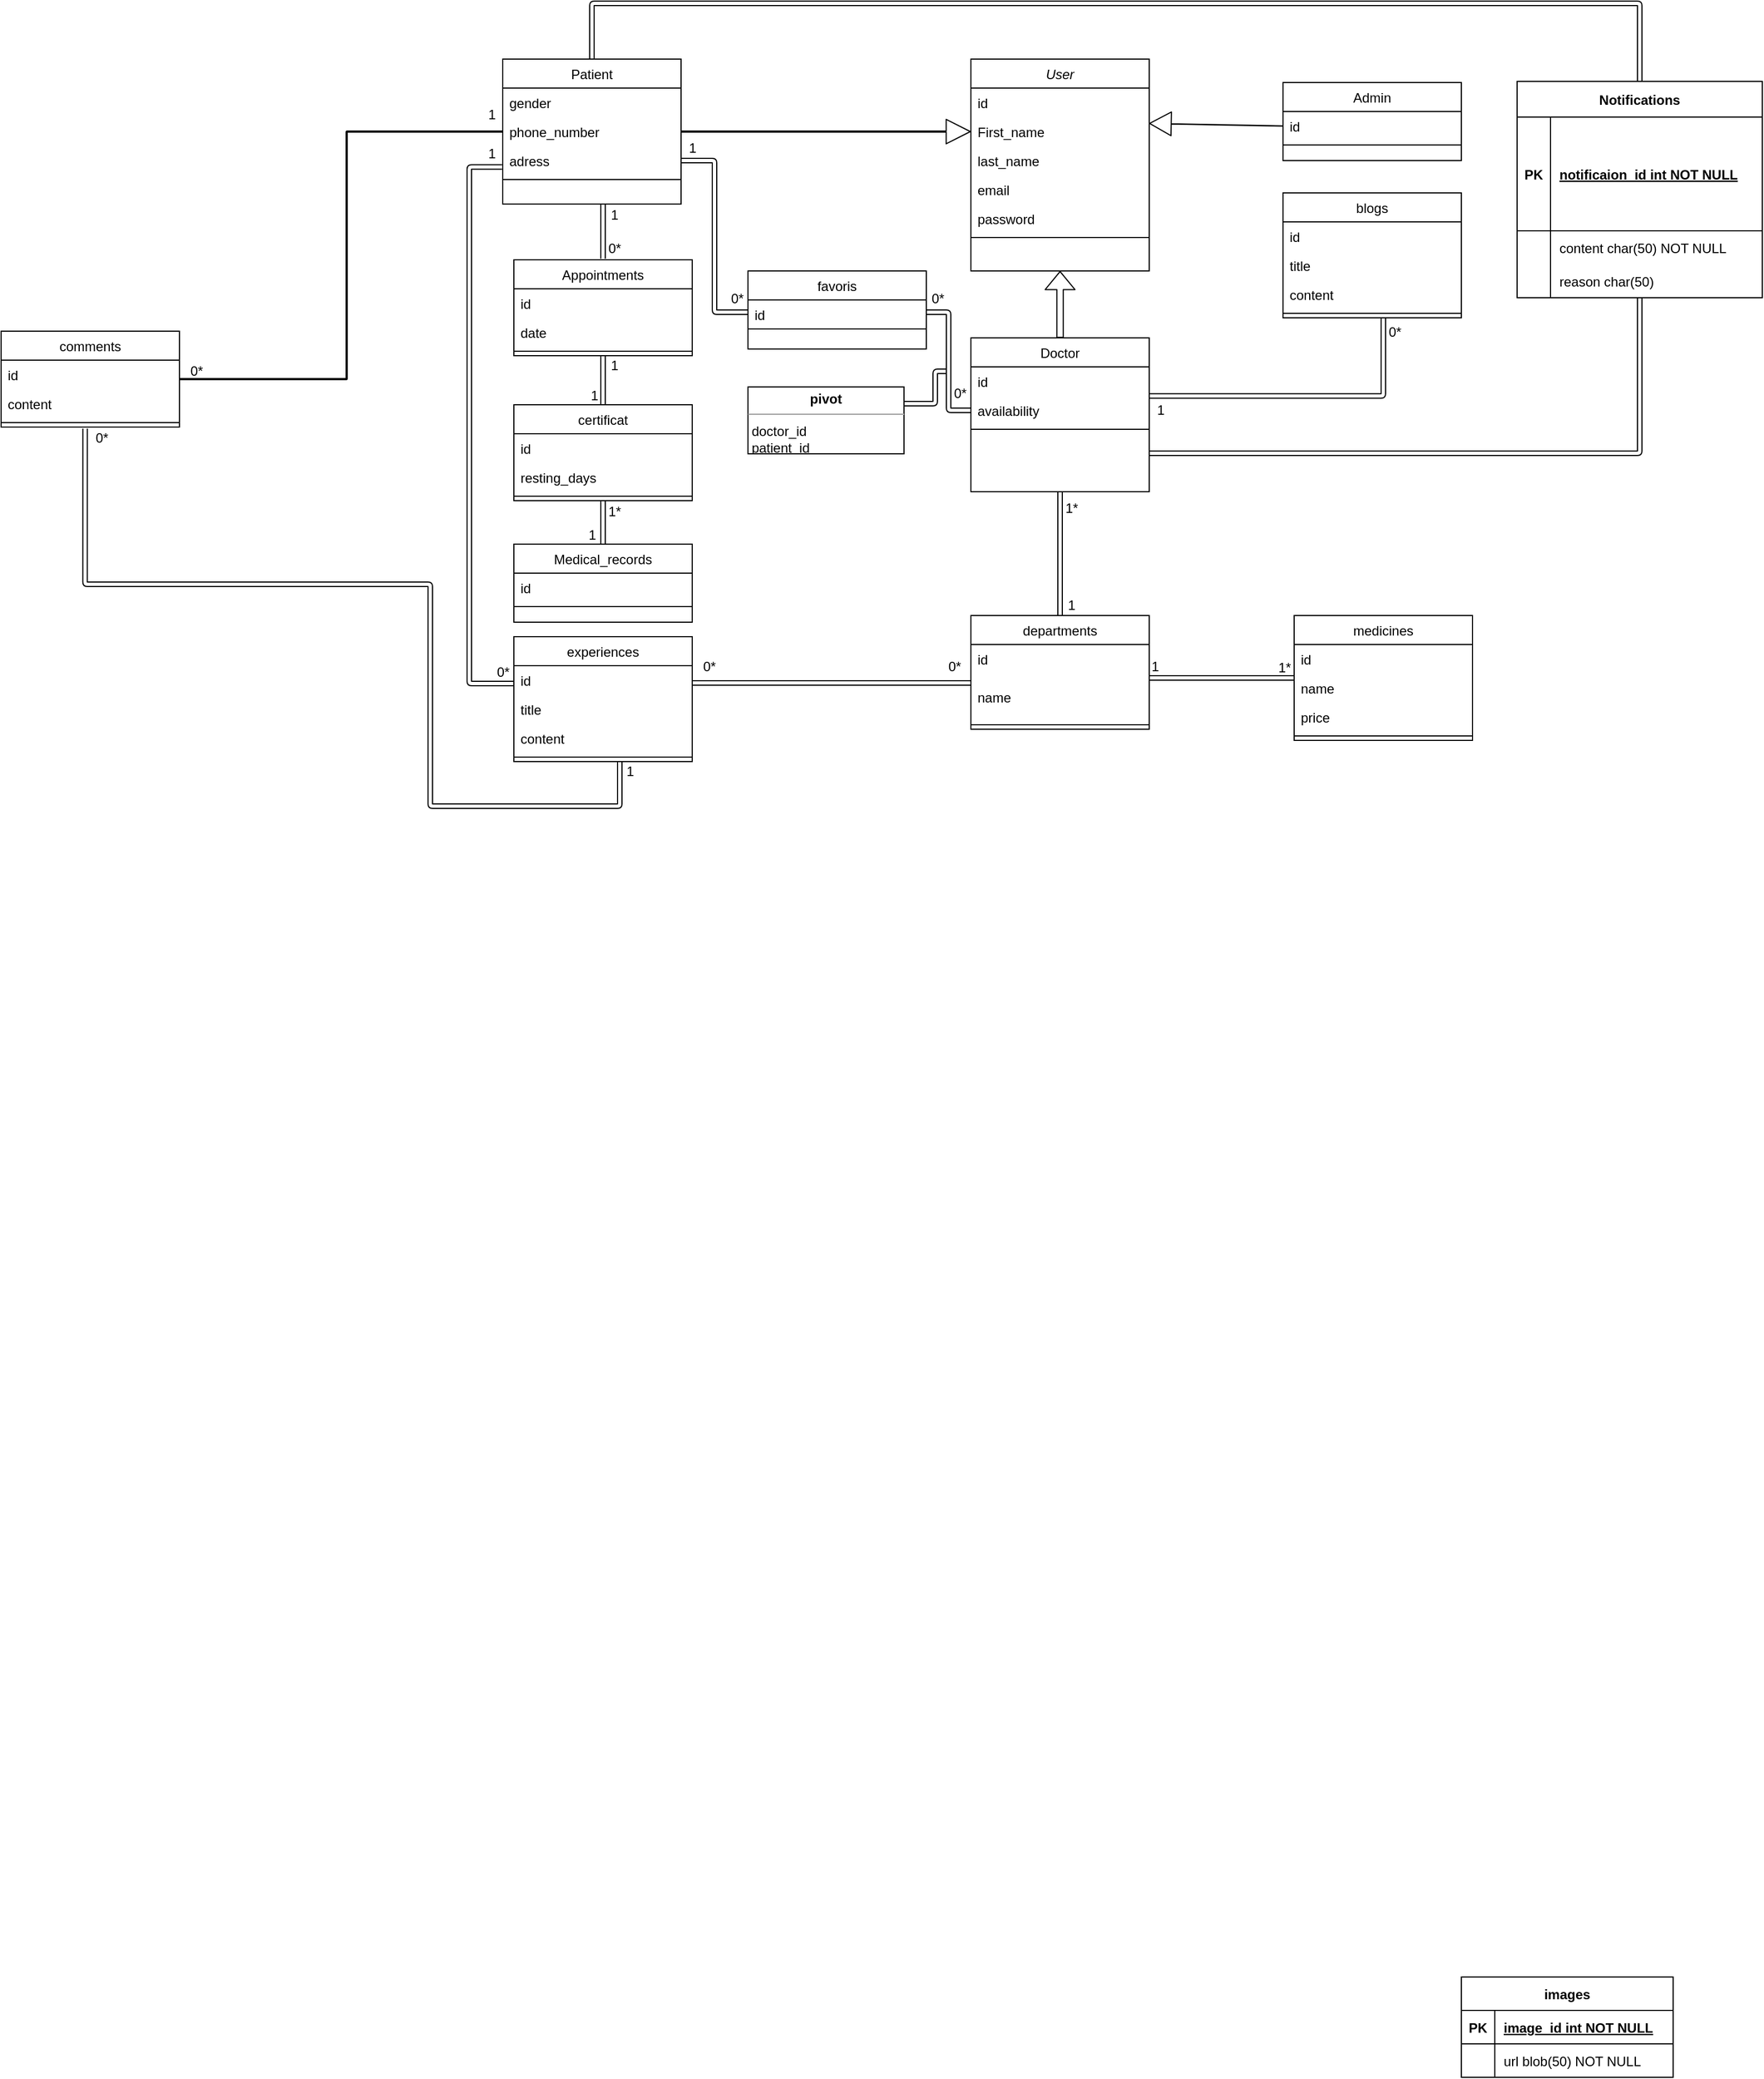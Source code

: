<mxfile>
    <diagram id="GbZsySZJOEip1e0nFrHj" name="Page-1">
        <mxGraphModel dx="3099" dy="2136" grid="1" gridSize="10" guides="1" tooltips="1" connect="1" arrows="1" fold="1" page="1" pageScale="1" pageWidth="850" pageHeight="1100" math="1" shadow="0">
            <root>
                <mxCell id="0"/>
                <mxCell id="1" parent="0"/>
                <mxCell id="63" value="User&#10;" style="swimlane;fontStyle=2;align=center;verticalAlign=top;childLayout=stackLayout;horizontal=1;startSize=26;horizontalStack=0;resizeParent=1;resizeLast=0;collapsible=1;marginBottom=0;rounded=0;shadow=0;strokeWidth=1;" parent="1" vertex="1">
                    <mxGeometry x="400" y="20" width="160" height="190" as="geometry">
                        <mxRectangle x="230" y="140" width="160" height="26" as="alternateBounds"/>
                    </mxGeometry>
                </mxCell>
                <mxCell id="64" value="id" style="text;align=left;verticalAlign=top;spacingLeft=4;spacingRight=4;overflow=hidden;rotatable=0;points=[[0,0.5],[1,0.5]];portConstraint=eastwest;" parent="63" vertex="1">
                    <mxGeometry y="26" width="160" height="26" as="geometry"/>
                </mxCell>
                <mxCell id="130" value="First_name" style="text;align=left;verticalAlign=top;spacingLeft=4;spacingRight=4;overflow=hidden;rotatable=0;points=[[0,0.5],[1,0.5]];portConstraint=eastwest;" parent="63" vertex="1">
                    <mxGeometry y="52" width="160" height="26" as="geometry"/>
                </mxCell>
                <mxCell id="127" value="last_name" style="text;align=left;verticalAlign=top;spacingLeft=4;spacingRight=4;overflow=hidden;rotatable=0;points=[[0,0.5],[1,0.5]];portConstraint=eastwest;" parent="63" vertex="1">
                    <mxGeometry y="78" width="160" height="26" as="geometry"/>
                </mxCell>
                <mxCell id="128" value="email" style="text;align=left;verticalAlign=top;spacingLeft=4;spacingRight=4;overflow=hidden;rotatable=0;points=[[0,0.5],[1,0.5]];portConstraint=eastwest;" parent="63" vertex="1">
                    <mxGeometry y="104" width="160" height="26" as="geometry"/>
                </mxCell>
                <mxCell id="129" value="password" style="text;align=left;verticalAlign=top;spacingLeft=4;spacingRight=4;overflow=hidden;rotatable=0;points=[[0,0.5],[1,0.5]];portConstraint=eastwest;" parent="63" vertex="1">
                    <mxGeometry y="130" width="160" height="26" as="geometry"/>
                </mxCell>
                <mxCell id="67" value="" style="line;html=1;strokeWidth=1;align=left;verticalAlign=middle;spacingTop=-1;spacingLeft=3;spacingRight=3;rotatable=0;labelPosition=right;points=[];portConstraint=eastwest;" parent="63" vertex="1">
                    <mxGeometry y="156" width="160" height="8" as="geometry"/>
                </mxCell>
                <mxCell id="136" value="" style="edgeStyle=none;shape=flexArrow;html=1;exitX=0.5;exitY=0;exitDx=0;exitDy=0;width=5.714;endSize=5.067;entryX=0.5;entryY=1;entryDx=0;entryDy=0;" parent="1" source="69" target="63" edge="1">
                    <mxGeometry relative="1" as="geometry">
                        <mxPoint x="420" y="260" as="sourcePoint"/>
                        <mxPoint x="420" y="210" as="targetPoint"/>
                        <Array as="points"/>
                    </mxGeometry>
                </mxCell>
                <mxCell id="69" value="Doctor" style="swimlane;fontStyle=0;align=center;verticalAlign=top;childLayout=stackLayout;horizontal=1;startSize=26;horizontalStack=0;resizeParent=1;resizeLast=0;collapsible=1;marginBottom=0;rounded=0;shadow=0;strokeWidth=1;" parent="1" vertex="1">
                    <mxGeometry x="400" y="270" width="160" height="138" as="geometry">
                        <mxRectangle x="130" y="380" width="160" height="26" as="alternateBounds"/>
                    </mxGeometry>
                </mxCell>
                <mxCell id="70" value="id&#10;" style="text;align=left;verticalAlign=top;spacingLeft=4;spacingRight=4;overflow=hidden;rotatable=0;points=[[0,0.5],[1,0.5]];portConstraint=eastwest;" parent="69" vertex="1">
                    <mxGeometry y="26" width="160" height="26" as="geometry"/>
                </mxCell>
                <mxCell id="131" value="availability" style="text;align=left;verticalAlign=top;spacingLeft=4;spacingRight=4;overflow=hidden;rotatable=0;points=[[0,0.5],[1,0.5]];portConstraint=eastwest;" parent="69" vertex="1">
                    <mxGeometry y="52" width="160" height="26" as="geometry"/>
                </mxCell>
                <mxCell id="72" value="" style="line;html=1;strokeWidth=1;align=left;verticalAlign=middle;spacingTop=-1;spacingLeft=3;spacingRight=3;rotatable=0;labelPosition=right;points=[];portConstraint=eastwest;" parent="69" vertex="1">
                    <mxGeometry y="78" width="160" height="8" as="geometry"/>
                </mxCell>
                <mxCell id="134" style="edgeStyle=none;html=1;shape=flexArrow;entryX=0.999;entryY=0.22;entryDx=0;entryDy=0;entryPerimeter=0;width=0.274;endSize=6.123;exitX=0;exitY=0.5;exitDx=0;exitDy=0;" parent="1" source="77" target="130" edge="1">
                    <mxGeometry relative="1" as="geometry"/>
                </mxCell>
                <mxCell id="76" value="Admin" style="swimlane;fontStyle=0;align=center;verticalAlign=top;childLayout=stackLayout;horizontal=1;startSize=26;horizontalStack=0;resizeParent=1;resizeLast=0;collapsible=1;marginBottom=0;rounded=0;shadow=0;strokeWidth=1;" parent="1" vertex="1">
                    <mxGeometry x="680" y="41" width="160" height="70" as="geometry">
                        <mxRectangle x="340" y="380" width="170" height="26" as="alternateBounds"/>
                    </mxGeometry>
                </mxCell>
                <mxCell id="77" value="id" style="text;align=left;verticalAlign=top;spacingLeft=4;spacingRight=4;overflow=hidden;rotatable=0;points=[[0,0.5],[1,0.5]];portConstraint=eastwest;" parent="76" vertex="1">
                    <mxGeometry y="26" width="160" height="26" as="geometry"/>
                </mxCell>
                <mxCell id="78" value="" style="line;html=1;strokeWidth=1;align=left;verticalAlign=middle;spacingTop=-1;spacingLeft=3;spacingRight=3;rotatable=0;labelPosition=right;points=[];portConstraint=eastwest;" parent="76" vertex="1">
                    <mxGeometry y="52" width="160" height="8" as="geometry"/>
                </mxCell>
                <mxCell id="135" style="edgeStyle=none;shape=flexArrow;html=1;exitX=1;exitY=0.5;exitDx=0;exitDy=0;width=0.952;endSize=6.895;" parent="1" source="80" target="130" edge="1">
                    <mxGeometry relative="1" as="geometry"/>
                </mxCell>
                <mxCell id="145" style="edgeStyle=elbowEdgeStyle;shape=link;html=1;width=1;" parent="1" source="80" target="111" edge="1">
                    <mxGeometry relative="1" as="geometry">
                        <Array as="points">
                            <mxPoint x="-160" y="220"/>
                            <mxPoint x="40" y="60"/>
                            <mxPoint x="-50" y="170"/>
                            <mxPoint y="50"/>
                        </Array>
                    </mxGeometry>
                </mxCell>
                <mxCell id="80" value="Patient" style="swimlane;fontStyle=0;align=center;verticalAlign=top;childLayout=stackLayout;horizontal=1;startSize=26;horizontalStack=0;resizeParent=1;resizeLast=0;collapsible=1;marginBottom=0;rounded=0;shadow=0;strokeWidth=1;" parent="1" vertex="1">
                    <mxGeometry x="-20" y="20" width="160" height="130" as="geometry">
                        <mxRectangle x="550" y="140" width="160" height="26" as="alternateBounds"/>
                    </mxGeometry>
                </mxCell>
                <mxCell id="81" value="gender" style="text;align=left;verticalAlign=top;spacingLeft=4;spacingRight=4;overflow=hidden;rotatable=0;points=[[0,0.5],[1,0.5]];portConstraint=eastwest;" parent="80" vertex="1">
                    <mxGeometry y="26" width="160" height="26" as="geometry"/>
                </mxCell>
                <mxCell id="82" value="phone_number" style="text;align=left;verticalAlign=top;spacingLeft=4;spacingRight=4;overflow=hidden;rotatable=0;points=[[0,0.5],[1,0.5]];portConstraint=eastwest;rounded=0;shadow=0;html=0;" parent="80" vertex="1">
                    <mxGeometry y="52" width="160" height="26" as="geometry"/>
                </mxCell>
                <mxCell id="83" value="adress" style="text;align=left;verticalAlign=top;spacingLeft=4;spacingRight=4;overflow=hidden;rotatable=0;points=[[0,0.5],[1,0.5]];portConstraint=eastwest;rounded=0;shadow=0;html=0;" parent="80" vertex="1">
                    <mxGeometry y="78" width="160" height="26" as="geometry"/>
                </mxCell>
                <mxCell id="86" value="" style="line;html=1;strokeWidth=1;align=left;verticalAlign=middle;spacingTop=-1;spacingLeft=3;spacingRight=3;rotatable=0;labelPosition=right;points=[];portConstraint=eastwest;" parent="80" vertex="1">
                    <mxGeometry y="104" width="160" height="8" as="geometry"/>
                </mxCell>
                <mxCell id="144" style="edgeStyle=orthogonalEdgeStyle;shape=link;elbow=vertical;html=1;entryX=1.001;entryY=0.005;entryDx=0;entryDy=0;entryPerimeter=0;curved=1;strokeWidth=1;enumerate=0;anchorPointDirection=1;" parent="1" source="93" target="131" edge="1">
                    <mxGeometry relative="1" as="geometry">
                        <Array as="points">
                            <mxPoint x="770" y="322"/>
                        </Array>
                    </mxGeometry>
                </mxCell>
                <mxCell id="93" value="blogs" style="swimlane;fontStyle=0;align=center;verticalAlign=top;childLayout=stackLayout;horizontal=1;startSize=26;horizontalStack=0;resizeParent=1;resizeLast=0;collapsible=1;marginBottom=0;rounded=0;shadow=0;strokeWidth=1;" parent="1" vertex="1">
                    <mxGeometry x="680" y="140" width="160" height="112" as="geometry">
                        <mxRectangle x="150" y="1010" width="170" height="26" as="alternateBounds"/>
                    </mxGeometry>
                </mxCell>
                <mxCell id="102" value="id" style="text;align=left;verticalAlign=top;spacingLeft=4;spacingRight=4;overflow=hidden;rotatable=0;points=[[0,0.5],[1,0.5]];portConstraint=eastwest;" parent="93" vertex="1">
                    <mxGeometry y="26" width="160" height="26" as="geometry"/>
                </mxCell>
                <mxCell id="94" value="title" style="text;align=left;verticalAlign=top;spacingLeft=4;spacingRight=4;overflow=hidden;rotatable=0;points=[[0,0.5],[1,0.5]];portConstraint=eastwest;" parent="93" vertex="1">
                    <mxGeometry y="52" width="160" height="26" as="geometry"/>
                </mxCell>
                <mxCell id="183" value="content" style="text;align=left;verticalAlign=top;spacingLeft=4;spacingRight=4;overflow=hidden;rotatable=0;points=[[0,0.5],[1,0.5]];portConstraint=eastwest;" vertex="1" parent="93">
                    <mxGeometry y="78" width="160" height="26" as="geometry"/>
                </mxCell>
                <mxCell id="95" value="" style="line;html=1;strokeWidth=1;align=left;verticalAlign=middle;spacingTop=-1;spacingLeft=3;spacingRight=3;rotatable=0;labelPosition=right;points=[];portConstraint=eastwest;" parent="93" vertex="1">
                    <mxGeometry y="104" width="160" height="8" as="geometry"/>
                </mxCell>
                <mxCell id="139" style="edgeStyle=elbowEdgeStyle;shape=link;elbow=vertical;html=1;" parent="1" source="96" edge="1">
                    <mxGeometry relative="1" as="geometry">
                        <mxPoint x="560" y="575" as="targetPoint"/>
                        <Array as="points">
                            <mxPoint x="630" y="575"/>
                        </Array>
                    </mxGeometry>
                </mxCell>
                <mxCell id="96" value="medicines" style="swimlane;fontStyle=0;align=center;verticalAlign=top;childLayout=stackLayout;horizontal=1;startSize=26;horizontalStack=0;resizeParent=1;resizeLast=0;collapsible=1;marginBottom=0;rounded=0;shadow=0;strokeWidth=1;" parent="1" vertex="1">
                    <mxGeometry x="690" y="519" width="160" height="112" as="geometry">
                        <mxRectangle x="340" y="380" width="170" height="26" as="alternateBounds"/>
                    </mxGeometry>
                </mxCell>
                <mxCell id="97" value="id" style="text;align=left;verticalAlign=top;spacingLeft=4;spacingRight=4;overflow=hidden;rotatable=0;points=[[0,0.5],[1,0.5]];portConstraint=eastwest;" parent="96" vertex="1">
                    <mxGeometry y="26" width="160" height="26" as="geometry"/>
                </mxCell>
                <mxCell id="192" value="name" style="text;align=left;verticalAlign=top;spacingLeft=4;spacingRight=4;overflow=hidden;rotatable=0;points=[[0,0.5],[1,0.5]];portConstraint=eastwest;" vertex="1" parent="96">
                    <mxGeometry y="52" width="160" height="26" as="geometry"/>
                </mxCell>
                <mxCell id="193" value="price" style="text;align=left;verticalAlign=top;spacingLeft=4;spacingRight=4;overflow=hidden;rotatable=0;points=[[0,0.5],[1,0.5]];portConstraint=eastwest;" vertex="1" parent="96">
                    <mxGeometry y="78" width="160" height="26" as="geometry"/>
                </mxCell>
                <mxCell id="98" value="" style="line;html=1;strokeWidth=1;align=left;verticalAlign=middle;spacingTop=-1;spacingLeft=3;spacingRight=3;rotatable=0;labelPosition=right;points=[];portConstraint=eastwest;" parent="96" vertex="1">
                    <mxGeometry y="104" width="160" height="8" as="geometry"/>
                </mxCell>
                <mxCell id="138" style="edgeStyle=elbowEdgeStyle;shape=link;html=1;exitX=0.5;exitY=0;exitDx=0;exitDy=0;elbow=vertical;entryX=0.5;entryY=1;entryDx=0;entryDy=0;" parent="1" source="99" target="69" edge="1">
                    <mxGeometry relative="1" as="geometry">
                        <mxPoint x="420.061" y="410" as="targetPoint"/>
                    </mxGeometry>
                </mxCell>
                <mxCell id="99" value="departments" style="swimlane;fontStyle=0;align=center;verticalAlign=top;childLayout=stackLayout;horizontal=1;startSize=26;horizontalStack=0;resizeParent=1;resizeLast=0;collapsible=1;marginBottom=0;rounded=0;shadow=0;strokeWidth=1;" parent="1" vertex="1">
                    <mxGeometry x="400" y="519" width="160" height="102" as="geometry">
                        <mxRectangle x="340" y="380" width="170" height="26" as="alternateBounds"/>
                    </mxGeometry>
                </mxCell>
                <mxCell id="100" value="id" style="text;align=left;verticalAlign=top;spacingLeft=4;spacingRight=4;overflow=hidden;rotatable=0;points=[[0,0.5],[1,0.5]];portConstraint=eastwest;" parent="99" vertex="1">
                    <mxGeometry y="26" width="160" height="34" as="geometry"/>
                </mxCell>
                <mxCell id="184" value="name" style="text;align=left;verticalAlign=top;spacingLeft=4;spacingRight=4;overflow=hidden;rotatable=0;points=[[0,0.5],[1,0.5]];portConstraint=eastwest;" vertex="1" parent="99">
                    <mxGeometry y="60" width="160" height="34" as="geometry"/>
                </mxCell>
                <mxCell id="101" value="" style="line;html=1;strokeWidth=1;align=left;verticalAlign=middle;spacingTop=-1;spacingLeft=3;spacingRight=3;rotatable=0;labelPosition=right;points=[];portConstraint=eastwest;" parent="99" vertex="1">
                    <mxGeometry y="94" width="160" height="8" as="geometry"/>
                </mxCell>
                <mxCell id="141" style="edgeStyle=elbowEdgeStyle;shape=link;elbow=vertical;html=1;targetPerimeterSpacing=4;sourcePerimeterSpacing=1;" parent="1" source="105" edge="1">
                    <mxGeometry relative="1" as="geometry">
                        <mxPoint x="70" y="150" as="targetPoint"/>
                        <Array as="points">
                            <mxPoint x="70" y="160"/>
                        </Array>
                    </mxGeometry>
                </mxCell>
                <mxCell id="7RueLoMLojNwG1WVVCnF-188" style="edgeStyle=orthogonalEdgeStyle;shape=link;curved=1;html=1;exitX=0.5;exitY=1;exitDx=0;exitDy=0;entryX=0.5;entryY=0;entryDx=0;entryDy=0;" parent="1" source="105" target="117" edge="1">
                    <mxGeometry relative="1" as="geometry"/>
                </mxCell>
                <mxCell id="105" value="Appointments" style="swimlane;fontStyle=0;align=center;verticalAlign=top;childLayout=stackLayout;horizontal=1;startSize=26;horizontalStack=0;resizeParent=1;resizeLast=0;collapsible=1;marginBottom=0;rounded=0;shadow=0;strokeWidth=1;" parent="1" vertex="1">
                    <mxGeometry x="-10" y="200" width="160" height="86" as="geometry">
                        <mxRectangle x="340" y="380" width="170" height="26" as="alternateBounds"/>
                    </mxGeometry>
                </mxCell>
                <mxCell id="106" value="id" style="text;align=left;verticalAlign=top;spacingLeft=4;spacingRight=4;overflow=hidden;rotatable=0;points=[[0,0.5],[1,0.5]];portConstraint=eastwest;" parent="105" vertex="1">
                    <mxGeometry y="26" width="160" height="26" as="geometry"/>
                </mxCell>
                <mxCell id="185" value="date" style="text;align=left;verticalAlign=top;spacingLeft=4;spacingRight=4;overflow=hidden;rotatable=0;points=[[0,0.5],[1,0.5]];portConstraint=eastwest;" vertex="1" parent="105">
                    <mxGeometry y="52" width="160" height="26" as="geometry"/>
                </mxCell>
                <mxCell id="107" value="" style="line;html=1;strokeWidth=1;align=left;verticalAlign=middle;spacingTop=-1;spacingLeft=3;spacingRight=3;rotatable=0;labelPosition=right;points=[];portConstraint=eastwest;" parent="105" vertex="1">
                    <mxGeometry y="78" width="160" height="8" as="geometry"/>
                </mxCell>
                <mxCell id="108" value="favoris" style="swimlane;fontStyle=0;align=center;verticalAlign=top;childLayout=stackLayout;horizontal=1;startSize=26;horizontalStack=0;resizeParent=1;resizeLast=0;collapsible=1;marginBottom=0;rounded=0;shadow=0;strokeWidth=1;" parent="1" vertex="1">
                    <mxGeometry x="200" y="210" width="160" height="70" as="geometry">
                        <mxRectangle x="340" y="380" width="170" height="26" as="alternateBounds"/>
                    </mxGeometry>
                </mxCell>
                <mxCell id="109" value="id" style="text;align=left;verticalAlign=top;spacingLeft=4;spacingRight=4;overflow=hidden;rotatable=0;points=[[0,0.5],[1,0.5]];portConstraint=eastwest;" parent="108" vertex="1">
                    <mxGeometry y="26" width="160" height="22" as="geometry"/>
                </mxCell>
                <mxCell id="110" value="" style="line;html=1;strokeWidth=1;align=left;verticalAlign=middle;spacingTop=-1;spacingLeft=3;spacingRight=3;rotatable=0;labelPosition=right;points=[];portConstraint=eastwest;" parent="108" vertex="1">
                    <mxGeometry y="48" width="160" height="8" as="geometry"/>
                </mxCell>
                <mxCell id="111" value="comments" style="swimlane;fontStyle=0;align=center;verticalAlign=top;childLayout=stackLayout;horizontal=1;startSize=26;horizontalStack=0;resizeParent=1;resizeLast=0;collapsible=1;marginBottom=0;rounded=0;shadow=0;strokeWidth=1;" parent="1" vertex="1">
                    <mxGeometry x="-470" y="264" width="160" height="86" as="geometry">
                        <mxRectangle x="340" y="380" width="170" height="26" as="alternateBounds"/>
                    </mxGeometry>
                </mxCell>
                <mxCell id="112" value="id" style="text;align=left;verticalAlign=top;spacingLeft=4;spacingRight=4;overflow=hidden;rotatable=0;points=[[0,0.5],[1,0.5]];portConstraint=eastwest;" parent="111" vertex="1">
                    <mxGeometry y="26" width="160" height="26" as="geometry"/>
                </mxCell>
                <mxCell id="191" value="content" style="text;align=left;verticalAlign=top;spacingLeft=4;spacingRight=4;overflow=hidden;rotatable=0;points=[[0,0.5],[1,0.5]];portConstraint=eastwest;" vertex="1" parent="111">
                    <mxGeometry y="52" width="160" height="26" as="geometry"/>
                </mxCell>
                <mxCell id="113" value="" style="line;html=1;strokeWidth=1;align=left;verticalAlign=middle;spacingTop=-1;spacingLeft=3;spacingRight=3;rotatable=0;labelPosition=right;points=[];portConstraint=eastwest;" parent="111" vertex="1">
                    <mxGeometry y="78" width="160" height="8" as="geometry"/>
                </mxCell>
                <mxCell id="142" style="edgeStyle=elbowEdgeStyle;shape=link;elbow=vertical;html=1;" parent="1" source="114" target="99" edge="1">
                    <mxGeometry relative="1" as="geometry"/>
                </mxCell>
                <mxCell id="114" value="experiences" style="swimlane;fontStyle=0;align=center;verticalAlign=top;childLayout=stackLayout;horizontal=1;startSize=26;horizontalStack=0;resizeParent=1;resizeLast=0;collapsible=1;marginBottom=0;rounded=0;shadow=0;strokeWidth=1;" parent="1" vertex="1">
                    <mxGeometry x="-10" y="538" width="160" height="112" as="geometry">
                        <mxRectangle x="340" y="380" width="170" height="26" as="alternateBounds"/>
                    </mxGeometry>
                </mxCell>
                <mxCell id="115" value="id" style="text;align=left;verticalAlign=top;spacingLeft=4;spacingRight=4;overflow=hidden;rotatable=0;points=[[0,0.5],[1,0.5]];portConstraint=eastwest;" parent="114" vertex="1">
                    <mxGeometry y="26" width="160" height="26" as="geometry"/>
                </mxCell>
                <mxCell id="187" value="title" style="text;align=left;verticalAlign=top;spacingLeft=4;spacingRight=4;overflow=hidden;rotatable=0;points=[[0,0.5],[1,0.5]];portConstraint=eastwest;" vertex="1" parent="114">
                    <mxGeometry y="52" width="160" height="26" as="geometry"/>
                </mxCell>
                <mxCell id="188" value="content" style="text;align=left;verticalAlign=top;spacingLeft=4;spacingRight=4;overflow=hidden;rotatable=0;points=[[0,0.5],[1,0.5]];portConstraint=eastwest;" vertex="1" parent="114">
                    <mxGeometry y="78" width="160" height="26" as="geometry"/>
                </mxCell>
                <mxCell id="116" value="" style="line;html=1;strokeWidth=1;align=left;verticalAlign=middle;spacingTop=-1;spacingLeft=3;spacingRight=3;rotatable=0;labelPosition=right;points=[];portConstraint=eastwest;" parent="114" vertex="1">
                    <mxGeometry y="104" width="160" height="8" as="geometry"/>
                </mxCell>
                <mxCell id="7RueLoMLojNwG1WVVCnF-187" style="edgeStyle=orthogonalEdgeStyle;shape=link;curved=1;html=1;exitX=0.5;exitY=1;exitDx=0;exitDy=0;entryX=0.5;entryY=0;entryDx=0;entryDy=0;" parent="1" source="117" target="120" edge="1">
                    <mxGeometry relative="1" as="geometry"/>
                </mxCell>
                <mxCell id="117" value="certificat" style="swimlane;fontStyle=0;align=center;verticalAlign=top;childLayout=stackLayout;horizontal=1;startSize=26;horizontalStack=0;resizeParent=1;resizeLast=0;collapsible=1;marginBottom=0;rounded=0;shadow=0;strokeWidth=1;" parent="1" vertex="1">
                    <mxGeometry x="-10" y="330" width="160" height="86" as="geometry">
                        <mxRectangle x="340" y="380" width="170" height="26" as="alternateBounds"/>
                    </mxGeometry>
                </mxCell>
                <mxCell id="118" value="id" style="text;align=left;verticalAlign=top;spacingLeft=4;spacingRight=4;overflow=hidden;rotatable=0;points=[[0,0.5],[1,0.5]];portConstraint=eastwest;" parent="117" vertex="1">
                    <mxGeometry y="26" width="160" height="26" as="geometry"/>
                </mxCell>
                <mxCell id="186" value="resting_days" style="text;align=left;verticalAlign=top;spacingLeft=4;spacingRight=4;overflow=hidden;rotatable=0;points=[[0,0.5],[1,0.5]];portConstraint=eastwest;" vertex="1" parent="117">
                    <mxGeometry y="52" width="160" height="26" as="geometry"/>
                </mxCell>
                <mxCell id="119" value="" style="line;html=1;strokeWidth=1;align=left;verticalAlign=middle;spacingTop=-1;spacingLeft=3;spacingRight=3;rotatable=0;labelPosition=right;points=[];portConstraint=eastwest;" parent="117" vertex="1">
                    <mxGeometry y="78" width="160" height="8" as="geometry"/>
                </mxCell>
                <mxCell id="120" value="Medical_records" style="swimlane;fontStyle=0;align=center;verticalAlign=top;childLayout=stackLayout;horizontal=1;startSize=26;horizontalStack=0;resizeParent=1;resizeLast=0;collapsible=1;marginBottom=0;rounded=0;shadow=0;strokeWidth=1;" parent="1" vertex="1">
                    <mxGeometry x="-10" y="455" width="160" height="70" as="geometry">
                        <mxRectangle x="340" y="380" width="170" height="26" as="alternateBounds"/>
                    </mxGeometry>
                </mxCell>
                <mxCell id="121" value="id" style="text;align=left;verticalAlign=top;spacingLeft=4;spacingRight=4;overflow=hidden;rotatable=0;points=[[0,0.5],[1,0.5]];portConstraint=eastwest;" parent="120" vertex="1">
                    <mxGeometry y="26" width="160" height="26" as="geometry"/>
                </mxCell>
                <mxCell id="122" value="" style="line;html=1;strokeWidth=1;align=left;verticalAlign=middle;spacingTop=-1;spacingLeft=3;spacingRight=3;rotatable=0;labelPosition=right;points=[];portConstraint=eastwest;" parent="120" vertex="1">
                    <mxGeometry y="52" width="160" height="8" as="geometry"/>
                </mxCell>
                <mxCell id="143" style="edgeStyle=orthogonalEdgeStyle;shape=link;elbow=vertical;html=1;exitX=-0.004;exitY=0.723;exitDx=0;exitDy=0;curved=1;exitPerimeter=0;" parent="1" source="83" edge="1">
                    <mxGeometry relative="1" as="geometry">
                        <Array as="points">
                            <mxPoint x="-50" y="117"/>
                            <mxPoint x="-50" y="580"/>
                            <mxPoint x="-10" y="580"/>
                        </Array>
                        <mxPoint x="-10" y="580" as="targetPoint"/>
                    </mxGeometry>
                </mxCell>
                <mxCell id="147" style="edgeStyle=orthogonalEdgeStyle;shape=link;html=1;curved=1;entryX=0.011;entryY=0.214;entryDx=0;entryDy=0;entryPerimeter=0;" parent="1" edge="1" target="165">
                    <mxGeometry relative="1" as="geometry">
                        <mxPoint x="85" y="650" as="sourcePoint"/>
                        <mxPoint x="-395" y="390" as="targetPoint"/>
                        <Array as="points">
                            <mxPoint x="85" y="690"/>
                            <mxPoint x="-85" y="690"/>
                            <mxPoint x="-85" y="491"/>
                            <mxPoint x="-395" y="491"/>
                        </Array>
                    </mxGeometry>
                </mxCell>
                <mxCell id="180" style="edgeStyle=orthogonalEdgeStyle;shape=link;html=1;exitX=0.5;exitY=0;exitDx=0;exitDy=0;entryX=0.5;entryY=0;entryDx=0;entryDy=0;elbow=vertical;" edge="1" parent="1" source="7RueLoMLojNwG1WVVCnF-176" target="80">
                    <mxGeometry relative="1" as="geometry">
                        <Array as="points">
                            <mxPoint x="1000" y="-30"/>
                            <mxPoint x="60" y="-30"/>
                        </Array>
                    </mxGeometry>
                </mxCell>
                <mxCell id="181" style="edgeStyle=orthogonalEdgeStyle;shape=link;html=1;entryX=1;entryY=0.75;entryDx=0;entryDy=0;elbow=vertical;sourcePortConstraint=east;enumerate=0;" edge="1" parent="1" source="7RueLoMLojNwG1WVVCnF-176" target="69">
                    <mxGeometry relative="1" as="geometry">
                        <Array as="points">
                            <mxPoint x="1000" y="373"/>
                        </Array>
                    </mxGeometry>
                </mxCell>
                <mxCell id="7RueLoMLojNwG1WVVCnF-176" value="Notifications" style="shape=table;startSize=32;container=1;collapsible=1;childLayout=tableLayout;fixedRows=1;rowLines=0;fontStyle=1;align=center;resizeLast=1;gradientColor=default;fillColor=none;" parent="1" vertex="1">
                    <mxGeometry x="890" y="40" width="220" height="194" as="geometry">
                        <mxRectangle x="580" y="288" width="110" height="30" as="alternateBounds"/>
                    </mxGeometry>
                </mxCell>
                <mxCell id="7RueLoMLojNwG1WVVCnF-177" value="" style="shape=tableRow;horizontal=0;startSize=0;swimlaneHead=0;swimlaneBody=0;fillColor=none;collapsible=0;dropTarget=0;points=[[0,0.5],[1,0.5]];portConstraint=eastwest;top=0;left=0;right=0;bottom=1;" parent="7RueLoMLojNwG1WVVCnF-176" vertex="1">
                    <mxGeometry y="32" width="220" height="102" as="geometry"/>
                </mxCell>
                <mxCell id="7RueLoMLojNwG1WVVCnF-178" value="PK" style="shape=partialRectangle;overflow=hidden;connectable=0;fillColor=none;top=0;left=0;bottom=0;right=0;fontStyle=1;" parent="7RueLoMLojNwG1WVVCnF-177" vertex="1">
                    <mxGeometry width="30" height="102" as="geometry">
                        <mxRectangle width="30" height="102" as="alternateBounds"/>
                    </mxGeometry>
                </mxCell>
                <mxCell id="7RueLoMLojNwG1WVVCnF-179" value="notificaion_id int NOT NULL " style="shape=partialRectangle;overflow=hidden;connectable=0;fillColor=none;align=left;top=0;left=0;bottom=0;right=0;spacingLeft=6;fontStyle=5;strokeColor=none;" parent="7RueLoMLojNwG1WVVCnF-177" vertex="1">
                    <mxGeometry x="30" width="190" height="102" as="geometry">
                        <mxRectangle width="190" height="102" as="alternateBounds"/>
                    </mxGeometry>
                </mxCell>
                <mxCell id="7RueLoMLojNwG1WVVCnF-180" value="" style="shape=tableRow;horizontal=0;startSize=0;swimlaneHead=0;swimlaneBody=0;fillColor=none;collapsible=0;dropTarget=0;points=[[0,0.5],[1,0.5]];portConstraint=eastwest;top=0;left=0;right=0;bottom=0;" parent="7RueLoMLojNwG1WVVCnF-176" vertex="1">
                    <mxGeometry y="134" width="220" height="30" as="geometry"/>
                </mxCell>
                <mxCell id="7RueLoMLojNwG1WVVCnF-181" value="" style="shape=partialRectangle;overflow=hidden;connectable=0;fillColor=none;top=0;left=0;bottom=0;right=0;" parent="7RueLoMLojNwG1WVVCnF-180" vertex="1">
                    <mxGeometry width="30" height="30" as="geometry">
                        <mxRectangle width="30" height="30" as="alternateBounds"/>
                    </mxGeometry>
                </mxCell>
                <mxCell id="7RueLoMLojNwG1WVVCnF-182" value="content char(50) NOT NULL" style="shape=partialRectangle;overflow=hidden;connectable=0;fillColor=none;align=left;top=0;left=0;bottom=0;right=0;spacingLeft=6;" parent="7RueLoMLojNwG1WVVCnF-180" vertex="1">
                    <mxGeometry x="30" width="190" height="30" as="geometry">
                        <mxRectangle width="190" height="30" as="alternateBounds"/>
                    </mxGeometry>
                </mxCell>
                <mxCell id="7RueLoMLojNwG1WVVCnF-183" value="" style="shape=tableRow;horizontal=0;startSize=0;swimlaneHead=0;swimlaneBody=0;fillColor=none;collapsible=0;dropTarget=0;points=[[0,0.5],[1,0.5]];portConstraint=eastwest;top=0;left=0;right=0;bottom=0;" parent="7RueLoMLojNwG1WVVCnF-176" vertex="1">
                    <mxGeometry y="164" width="220" height="30" as="geometry"/>
                </mxCell>
                <mxCell id="7RueLoMLojNwG1WVVCnF-184" value="" style="shape=partialRectangle;overflow=hidden;connectable=0;fillColor=none;top=0;left=0;bottom=0;right=0;" parent="7RueLoMLojNwG1WVVCnF-183" vertex="1">
                    <mxGeometry width="30" height="30" as="geometry">
                        <mxRectangle width="30" height="30" as="alternateBounds"/>
                    </mxGeometry>
                </mxCell>
                <mxCell id="7RueLoMLojNwG1WVVCnF-185" value="reason char(50)" style="shape=partialRectangle;overflow=hidden;connectable=0;fillColor=none;align=left;top=0;left=0;bottom=0;right=0;spacingLeft=6;" parent="7RueLoMLojNwG1WVVCnF-183" vertex="1">
                    <mxGeometry x="30" width="190" height="30" as="geometry">
                        <mxRectangle width="190" height="30" as="alternateBounds"/>
                    </mxGeometry>
                </mxCell>
                <mxCell id="149" style="edgeStyle=orthogonalEdgeStyle;html=1;exitX=0;exitY=0.5;exitDx=0;exitDy=0;entryX=1;entryY=0.5;entryDx=0;entryDy=0;elbow=vertical;shape=link;" edge="1" parent="1" source="109" target="83">
                    <mxGeometry relative="1" as="geometry"/>
                </mxCell>
                <mxCell id="150" style="edgeStyle=orthogonalEdgeStyle;shape=link;html=1;exitX=1;exitY=0.5;exitDx=0;exitDy=0;entryX=0;entryY=0.5;entryDx=0;entryDy=0;elbow=vertical;" edge="1" parent="1" source="109" target="131">
                    <mxGeometry relative="1" as="geometry"/>
                </mxCell>
                <mxCell id="152" style="edgeStyle=orthogonalEdgeStyle;shape=link;html=1;exitX=1;exitY=0.25;exitDx=0;exitDy=0;elbow=vertical;" edge="1" parent="1">
                    <mxGeometry relative="1" as="geometry">
                        <mxPoint x="378" y="300" as="targetPoint"/>
                        <mxPoint x="338" y="329" as="sourcePoint"/>
                        <Array as="points">
                            <mxPoint x="368" y="329"/>
                            <mxPoint x="368" y="300"/>
                        </Array>
                    </mxGeometry>
                </mxCell>
                <mxCell id="151" value="&lt;p style=&quot;margin:0px;margin-top:4px;text-align:center;&quot;&gt;&lt;b&gt;pivot&lt;/b&gt;&lt;/p&gt;&lt;hr size=&quot;1&quot;&gt;&lt;div style=&quot;height:2px;&quot;&gt;&lt;/div&gt;&amp;nbsp;doctor_id&lt;br&gt;&amp;nbsp;patient_id&lt;br&gt;&lt;hr size=&quot;1&quot;&gt;&lt;div style=&quot;height:2px;&quot;&gt;&lt;/div&gt;" style="verticalAlign=top;align=left;overflow=fill;fontSize=12;fontFamily=Helvetica;html=1;" vertex="1" parent="1">
                    <mxGeometry x="200" y="314" width="140" height="60" as="geometry"/>
                </mxCell>
                <mxCell id="153" value="0*" style="text;html=1;align=center;verticalAlign=middle;resizable=0;points=[];autosize=1;strokeColor=none;fillColor=none;" vertex="1" parent="1">
                    <mxGeometry x="765" y="250" width="30" height="30" as="geometry"/>
                </mxCell>
                <mxCell id="154" value="1" style="text;html=1;align=center;verticalAlign=middle;resizable=0;points=[];autosize=1;strokeColor=none;fillColor=none;" vertex="1" parent="1">
                    <mxGeometry x="555" y="320" width="30" height="30" as="geometry"/>
                </mxCell>
                <mxCell id="158" value="1" style="text;html=1;align=center;verticalAlign=middle;resizable=0;points=[];autosize=1;strokeColor=none;fillColor=none;" vertex="1" parent="1">
                    <mxGeometry x="475" y="495" width="30" height="30" as="geometry"/>
                </mxCell>
                <mxCell id="159" value="1*" style="text;html=1;align=center;verticalAlign=middle;resizable=0;points=[];autosize=1;strokeColor=none;fillColor=none;" vertex="1" parent="1">
                    <mxGeometry x="475" y="408" width="30" height="30" as="geometry"/>
                </mxCell>
                <mxCell id="160" value="1" style="text;html=1;align=center;verticalAlign=middle;resizable=0;points=[];autosize=1;strokeColor=none;fillColor=none;" vertex="1" parent="1">
                    <mxGeometry x="550" y="550" width="30" height="30" as="geometry"/>
                </mxCell>
                <mxCell id="161" value="1*" style="text;html=1;align=center;verticalAlign=middle;resizable=0;points=[];autosize=1;strokeColor=none;fillColor=none;" vertex="1" parent="1">
                    <mxGeometry x="666" y="551" width="30" height="30" as="geometry"/>
                </mxCell>
                <mxCell id="162" value="0*" style="text;html=1;align=center;verticalAlign=middle;resizable=0;points=[];autosize=1;strokeColor=none;fillColor=none;" vertex="1" parent="1">
                    <mxGeometry x="370" y="550" width="30" height="30" as="geometry"/>
                </mxCell>
                <mxCell id="163" value="0*" style="text;html=1;align=center;verticalAlign=middle;resizable=0;points=[];autosize=1;strokeColor=none;fillColor=none;" vertex="1" parent="1">
                    <mxGeometry x="150" y="550" width="30" height="30" as="geometry"/>
                </mxCell>
                <mxCell id="164" value="1" style="text;html=1;align=center;verticalAlign=middle;resizable=0;points=[];autosize=1;strokeColor=none;fillColor=none;" vertex="1" parent="1">
                    <mxGeometry x="79" y="644" width="30" height="30" as="geometry"/>
                </mxCell>
                <mxCell id="165" value="0*" style="text;html=1;align=center;verticalAlign=middle;resizable=0;points=[];autosize=1;strokeColor=none;fillColor=none;" vertex="1" parent="1">
                    <mxGeometry x="-395" y="345" width="30" height="30" as="geometry"/>
                </mxCell>
                <mxCell id="166" value="0*" style="text;html=1;align=center;verticalAlign=middle;resizable=0;points=[];autosize=1;strokeColor=none;fillColor=none;" vertex="1" parent="1">
                    <mxGeometry x="-310" y="285" width="30" height="30" as="geometry"/>
                </mxCell>
                <mxCell id="168" value="1" style="text;html=1;align=center;verticalAlign=middle;resizable=0;points=[];autosize=1;strokeColor=none;fillColor=none;" vertex="1" parent="1">
                    <mxGeometry x="-45" y="55" width="30" height="30" as="geometry"/>
                </mxCell>
                <mxCell id="169" value="1" style="text;html=1;align=center;verticalAlign=middle;resizable=0;points=[];autosize=1;strokeColor=none;fillColor=none;" vertex="1" parent="1">
                    <mxGeometry x="65" y="145" width="30" height="30" as="geometry"/>
                </mxCell>
                <mxCell id="170" value="0*" style="text;html=1;align=center;verticalAlign=middle;resizable=0;points=[];autosize=1;strokeColor=none;fillColor=none;" vertex="1" parent="1">
                    <mxGeometry x="65" y="175" width="30" height="30" as="geometry"/>
                </mxCell>
                <mxCell id="171" value="0*" style="text;html=1;align=center;verticalAlign=middle;resizable=0;points=[];autosize=1;strokeColor=none;fillColor=none;" vertex="1" parent="1">
                    <mxGeometry x="175" y="220" width="30" height="30" as="geometry"/>
                </mxCell>
                <mxCell id="172" value="1" style="text;html=1;align=center;verticalAlign=middle;resizable=0;points=[];autosize=1;strokeColor=none;fillColor=none;" vertex="1" parent="1">
                    <mxGeometry x="135" y="85" width="30" height="30" as="geometry"/>
                </mxCell>
                <mxCell id="173" value="1" style="text;html=1;align=center;verticalAlign=middle;resizable=0;points=[];autosize=1;strokeColor=none;fillColor=none;" vertex="1" parent="1">
                    <mxGeometry x="65" y="280" width="30" height="30" as="geometry"/>
                </mxCell>
                <mxCell id="174" value="1" style="text;html=1;align=center;verticalAlign=middle;resizable=0;points=[];autosize=1;strokeColor=none;fillColor=none;" vertex="1" parent="1">
                    <mxGeometry x="47" y="307" width="30" height="30" as="geometry"/>
                </mxCell>
                <mxCell id="175" value="1*" style="text;html=1;align=center;verticalAlign=middle;resizable=0;points=[];autosize=1;strokeColor=none;fillColor=none;" vertex="1" parent="1">
                    <mxGeometry x="65" y="411" width="30" height="30" as="geometry"/>
                </mxCell>
                <mxCell id="176" value="1" style="text;html=1;align=center;verticalAlign=middle;resizable=0;points=[];autosize=1;strokeColor=none;fillColor=none;" vertex="1" parent="1">
                    <mxGeometry x="45" y="432" width="30" height="30" as="geometry"/>
                </mxCell>
                <mxCell id="177" value="0*" style="text;html=1;align=center;verticalAlign=middle;resizable=0;points=[];autosize=1;strokeColor=none;fillColor=none;" vertex="1" parent="1">
                    <mxGeometry x="375" y="305" width="30" height="30" as="geometry"/>
                </mxCell>
                <mxCell id="178" value="0*" style="text;html=1;align=center;verticalAlign=middle;resizable=0;points=[];autosize=1;strokeColor=none;fillColor=none;" vertex="1" parent="1">
                    <mxGeometry x="355" y="220" width="30" height="30" as="geometry"/>
                </mxCell>
                <mxCell id="189" value="0*" style="text;html=1;align=center;verticalAlign=middle;resizable=0;points=[];autosize=1;strokeColor=none;fillColor=none;" vertex="1" parent="1">
                    <mxGeometry x="-35" y="555" width="30" height="30" as="geometry"/>
                </mxCell>
                <mxCell id="190" value="1" style="text;html=1;align=center;verticalAlign=middle;resizable=0;points=[];autosize=1;strokeColor=none;fillColor=none;" vertex="1" parent="1">
                    <mxGeometry x="-45" y="90" width="30" height="30" as="geometry"/>
                </mxCell>
                <mxCell id="195" value="images" style="shape=table;startSize=30;container=1;collapsible=1;childLayout=tableLayout;fixedRows=1;rowLines=0;fontStyle=1;align=center;resizeLast=1;" vertex="1" parent="1">
                    <mxGeometry x="840" y="1740" width="190" height="90" as="geometry"/>
                </mxCell>
                <mxCell id="196" value="" style="shape=tableRow;horizontal=0;startSize=0;swimlaneHead=0;swimlaneBody=0;fillColor=none;collapsible=0;dropTarget=0;points=[[0,0.5],[1,0.5]];portConstraint=eastwest;top=0;left=0;right=0;bottom=1;" vertex="1" parent="195">
                    <mxGeometry y="30" width="190" height="30" as="geometry"/>
                </mxCell>
                <mxCell id="197" value="PK" style="shape=partialRectangle;overflow=hidden;connectable=0;fillColor=none;top=0;left=0;bottom=0;right=0;fontStyle=1;" vertex="1" parent="196">
                    <mxGeometry width="30" height="30" as="geometry">
                        <mxRectangle width="30" height="30" as="alternateBounds"/>
                    </mxGeometry>
                </mxCell>
                <mxCell id="198" value="image_id int NOT NULL " style="shape=partialRectangle;overflow=hidden;connectable=0;fillColor=none;align=left;top=0;left=0;bottom=0;right=0;spacingLeft=6;fontStyle=5;" vertex="1" parent="196">
                    <mxGeometry x="30" width="160" height="30" as="geometry">
                        <mxRectangle width="160" height="30" as="alternateBounds"/>
                    </mxGeometry>
                </mxCell>
                <mxCell id="199" value="" style="shape=tableRow;horizontal=0;startSize=0;swimlaneHead=0;swimlaneBody=0;fillColor=none;collapsible=0;dropTarget=0;points=[[0,0.5],[1,0.5]];portConstraint=eastwest;top=0;left=0;right=0;bottom=0;" vertex="1" parent="195">
                    <mxGeometry y="60" width="190" height="30" as="geometry"/>
                </mxCell>
                <mxCell id="200" value="" style="shape=partialRectangle;overflow=hidden;connectable=0;fillColor=none;top=0;left=0;bottom=0;right=0;" vertex="1" parent="199">
                    <mxGeometry width="30" height="30" as="geometry">
                        <mxRectangle width="30" height="30" as="alternateBounds"/>
                    </mxGeometry>
                </mxCell>
                <mxCell id="201" value="url blob(50) NOT NULL" style="shape=partialRectangle;overflow=hidden;connectable=0;fillColor=none;align=left;top=0;left=0;bottom=0;right=0;spacingLeft=6;" vertex="1" parent="199">
                    <mxGeometry x="30" width="160" height="30" as="geometry">
                        <mxRectangle width="160" height="30" as="alternateBounds"/>
                    </mxGeometry>
                </mxCell>
            </root>
        </mxGraphModel>
    </diagram>
    <diagram id="FmPAqp7PoaqIgl5wv1Tf" name="Page-2">
        <mxGraphModel dx="1198" dy="466" grid="1" gridSize="10" guides="1" tooltips="1" connect="1" arrows="1" fold="1" page="0" pageScale="1" pageWidth="850" pageHeight="1100" math="0" shadow="0">
            <root>
                <mxCell id="0"/>
                <mxCell id="1" parent="0"/>
            </root>
        </mxGraphModel>
    </diagram>
    <diagram id="tYM1kr5CgGbOVsRJnwEu" name="Page-3">
        <mxGraphModel dx="1198" dy="466" grid="1" gridSize="10" guides="1" tooltips="1" connect="1" arrows="1" fold="1" page="0" pageScale="1" pageWidth="850" pageHeight="1100" math="0" shadow="0">
            <root>
                <mxCell id="0"/>
                <mxCell id="1" parent="0"/>
            </root>
        </mxGraphModel>
    </diagram>
</mxfile>